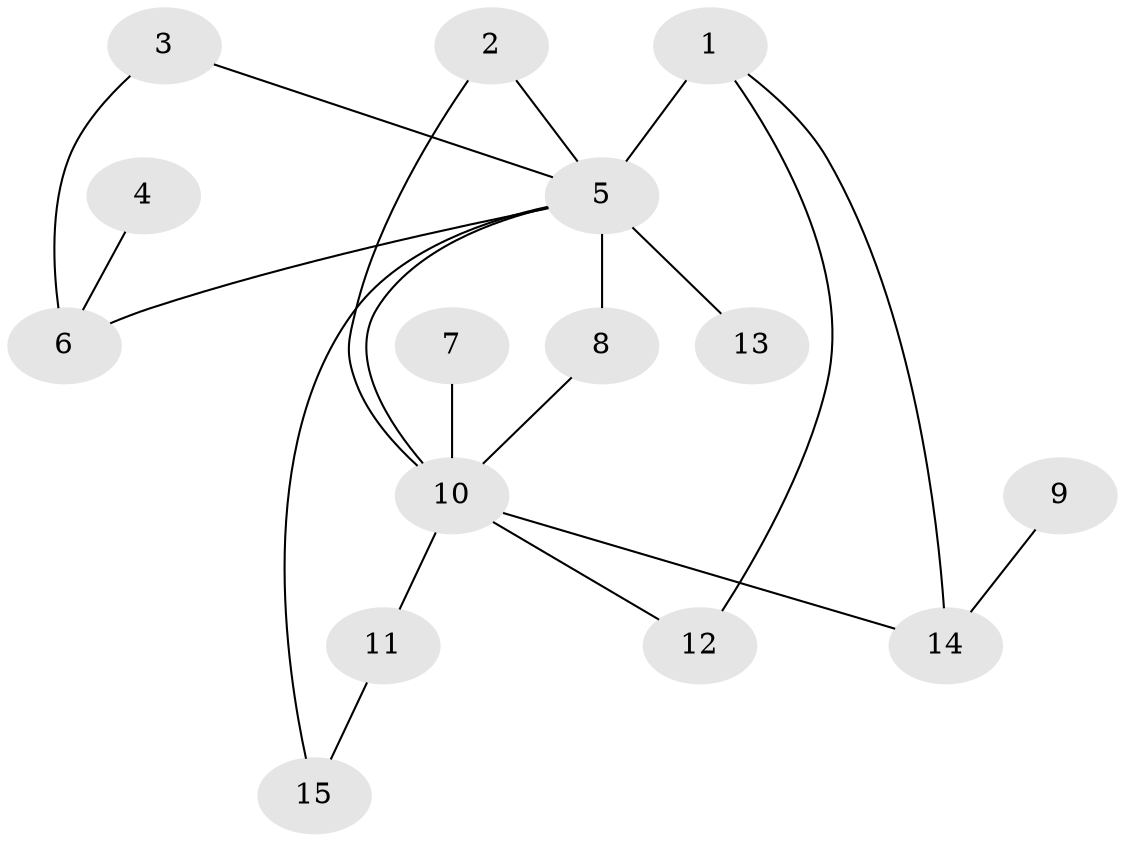 // original degree distribution, {3: 0.10638297872340426, 6: 0.10638297872340426, 8: 0.02127659574468085, 4: 0.0425531914893617, 9: 0.02127659574468085, 5: 0.06382978723404255, 1: 0.48936170212765956, 2: 0.14893617021276595}
// Generated by graph-tools (version 1.1) at 2025/37/03/04/25 23:37:37]
// undirected, 15 vertices, 20 edges
graph export_dot {
  node [color=gray90,style=filled];
  1;
  2;
  3;
  4;
  5;
  6;
  7;
  8;
  9;
  10;
  11;
  12;
  13;
  14;
  15;
  1 -- 5 [weight=3.0];
  1 -- 12 [weight=1.0];
  1 -- 14 [weight=2.0];
  2 -- 5 [weight=1.0];
  2 -- 10 [weight=1.0];
  3 -- 5 [weight=1.0];
  3 -- 6 [weight=1.0];
  4 -- 6 [weight=1.0];
  5 -- 6 [weight=2.0];
  5 -- 8 [weight=2.0];
  5 -- 10 [weight=1.0];
  5 -- 13 [weight=2.0];
  5 -- 15 [weight=1.0];
  7 -- 10 [weight=1.0];
  8 -- 10 [weight=1.0];
  9 -- 14 [weight=1.0];
  10 -- 11 [weight=1.0];
  10 -- 12 [weight=1.0];
  10 -- 14 [weight=1.0];
  11 -- 15 [weight=1.0];
}
